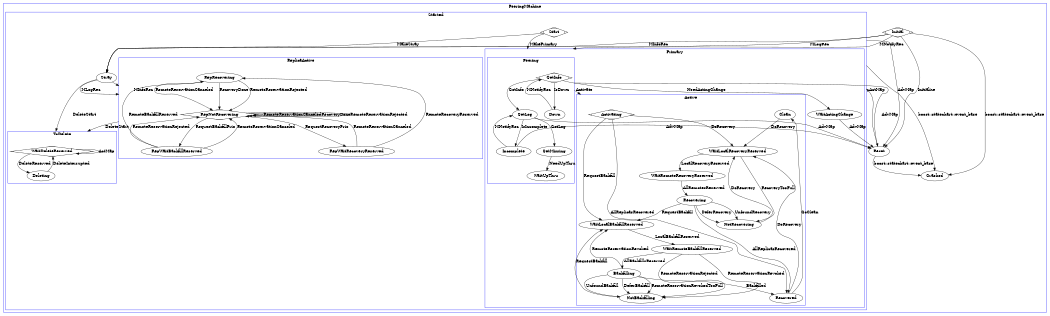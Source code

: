 digraph G {
	size="7,7"
	compound=true;
	subgraph cluster0 {
		label = "PeeringMachine";
		color = "blue";
		Crashed;
		Initial[shape=Mdiamond];
		Reset;
		subgraph cluster1 {
			label = "Started";
			color = "blue";
			Start[shape=Mdiamond];
			subgraph cluster2 {
				label = "Primary";
				color = "blue";
				WaitActingChange;
				subgraph cluster3 {
					label = "Peering";
					color = "blue";
					GetInfo[shape=Mdiamond];
					GetLog;
					GetMissing;
					WaitUpThru;
					Down;
					Incomplete;
				}
				subgraph cluster4 {
					label = "Active";
					color = "blue";
					Clean;
					Recovered;
					Backfilling;
					WaitRemoteBackfillReserved;
					WaitLocalBackfillReserved;
					NotBackfilling;
					NotRecovering;
					Recovering;
					WaitRemoteRecoveryReserved;
					WaitLocalRecoveryReserved;
					Activating[shape=Mdiamond];
				}
			}
			subgraph cluster5 {
				label = "ReplicaActive";
				color = "blue";
				RepRecovering;
				RepWaitBackfillReserved;
				RepWaitRecoveryReserved;
				RepNotRecovering[shape=Mdiamond];
			}
			Stray;
			subgraph cluster6 {
				label = "ToDelete";
				color = "blue";
				WaitDeleteReserved[shape=Mdiamond];
				Deleting;
			}
		}
	}
GetInfo -> WaitActingChange [label="NeedActingChange",ltail=cluster2,];
RepRecovering -> RepNotRecovering [label="RemoteReservationCanceled",];
RepNotRecovering -> RepNotRecovering [label="RemoteReservationCanceled",];
RepWaitRecoveryReserved -> RepNotRecovering [label="RemoteReservationCanceled",];
RepWaitBackfillReserved -> RepNotRecovering [label="RemoteReservationCanceled",];
Clean -> WaitLocalRecoveryReserved [label="DoRecovery",];
Recovered -> WaitLocalRecoveryReserved [label="DoRecovery",];
NotRecovering -> WaitLocalRecoveryReserved [label="DoRecovery",];
Activating -> WaitLocalRecoveryReserved [label="DoRecovery",];
Recovered -> Clean [label="GoClean",];
Start -> GetInfo [label="MakePrimary",lhead=cluster2,];
Initial -> Crashed [label="boost::statechart::event_base",];
Reset -> Crashed [label="boost::statechart::event_base",];
Start -> Crashed [label="boost::statechart::event_base",ltail=cluster1,];
GetLog -> GetMissing [label="GotLog",];
Initial -> GetInfo [label="MNotifyRec",lhead=cluster2,];
Down -> GetInfo [label="MNotifyRec",];
Incomplete -> GetLog [label="MNotifyRec",];
Initial -> Stray [label="MLogRec",];
Stray -> RepNotRecovering [label="MLogRec",lhead=cluster5,];
Recovering -> NotRecovering [label="DeferRecovery",];
Activating -> Recovered [label="AllReplicasRecovered",];
Recovering -> Recovered [label="AllReplicasRecovered",];
Recovering -> NotRecovering [label="UnfoundRecovery",];
RepNotRecovering -> RepWaitRecoveryReserved [label="RequestRecoveryPrio",];
WaitRemoteRecoveryReserved -> Recovering [label="AllRemotesReserved",];
Initial -> Reset [label="Initialize",];
Backfilling -> NotBackfilling [label="RemoteReservationRevokedTooFull",];
Backfilling -> NotBackfilling [label="UnfoundBackfill",];
Deleting -> WaitDeleteReserved [label="DeleteInterrupted",];
NotBackfilling -> WaitLocalBackfillReserved [label="RequestBackfill",];
Activating -> WaitLocalBackfillReserved [label="RequestBackfill",];
Recovering -> WaitLocalBackfillReserved [label="RequestBackfill",];
Reset -> Start [label="ActMap",lhead=cluster1,];
WaitDeleteReserved -> WaitDeleteReserved [label="ActMap",ltail=cluster6,lhead=cluster6,];
GetMissing -> WaitUpThru [label="NeedUpThru",];
RepWaitRecoveryReserved -> RepRecovering [label="RemoteRecoveryReserved",];
WaitLocalRecoveryReserved -> WaitRemoteRecoveryReserved [label="LocalRecoveryReserved",];
RepNotRecovering -> RepWaitBackfillReserved [label="RequestBackfillPrio",];
WaitRemoteBackfillReserved -> Backfilling [label="AllBackfillsReserved",];
Backfilling -> Recovered [label="Backfilled",];
Backfilling -> NotBackfilling [label="DeferBackfill",];
RepNotRecovering -> WaitDeleteReserved [label="DeleteStart",ltail=cluster5,lhead=cluster6,];
Stray -> WaitDeleteReserved [label="DeleteStart",lhead=cluster6,];
Initial -> Stray [label="MInfoRec",];
Stray -> RepNotRecovering [label="MInfoRec",lhead=cluster5,];
GetInfo -> Down [label="IsDown",];
RepRecovering -> RepNotRecovering [label="RecoveryDone",];
RepNotRecovering -> RepNotRecovering [label="RecoveryDone",];
RepRecovering -> RepNotRecovering [label="RemoteReservationRejected",];
RepNotRecovering -> RepNotRecovering [label="RemoteReservationRejected",];
WaitRemoteBackfillReserved -> NotBackfilling [label="RemoteReservationRejected",];
RepWaitBackfillReserved -> RepNotRecovering [label="RemoteReservationRejected",];
GetLog -> Incomplete [label="IsIncomplete",];
WaitLocalBackfillReserved -> WaitRemoteBackfillReserved [label="LocalBackfillReserved",];
GetInfo -> Activating [label="Activate",ltail=cluster3,lhead=cluster4,];
WaitLocalRecoveryReserved -> NotRecovering [label="RecoveryTooFull",];
GetInfo -> GetLog [label="GotInfo",];
Start -> Reset [label="AdvMap",ltail=cluster1,];
GetInfo -> Reset [label="AdvMap",ltail=cluster3,];
GetLog -> Reset [label="AdvMap",];
WaitActingChange -> Reset [label="AdvMap",];
Incomplete -> Reset [label="AdvMap",];
RepWaitBackfillReserved -> RepRecovering [label="RemoteBackfillReserved",];
Start -> Stray [label="MakeStray",];
WaitDeleteReserved -> Deleting [label="DeleteReserved",];
Backfilling -> WaitLocalBackfillReserved [label="RemoteReservationRevoked",];
WaitRemoteBackfillReserved -> NotBackfilling [label="RemoteReservationRevoked",];
}
